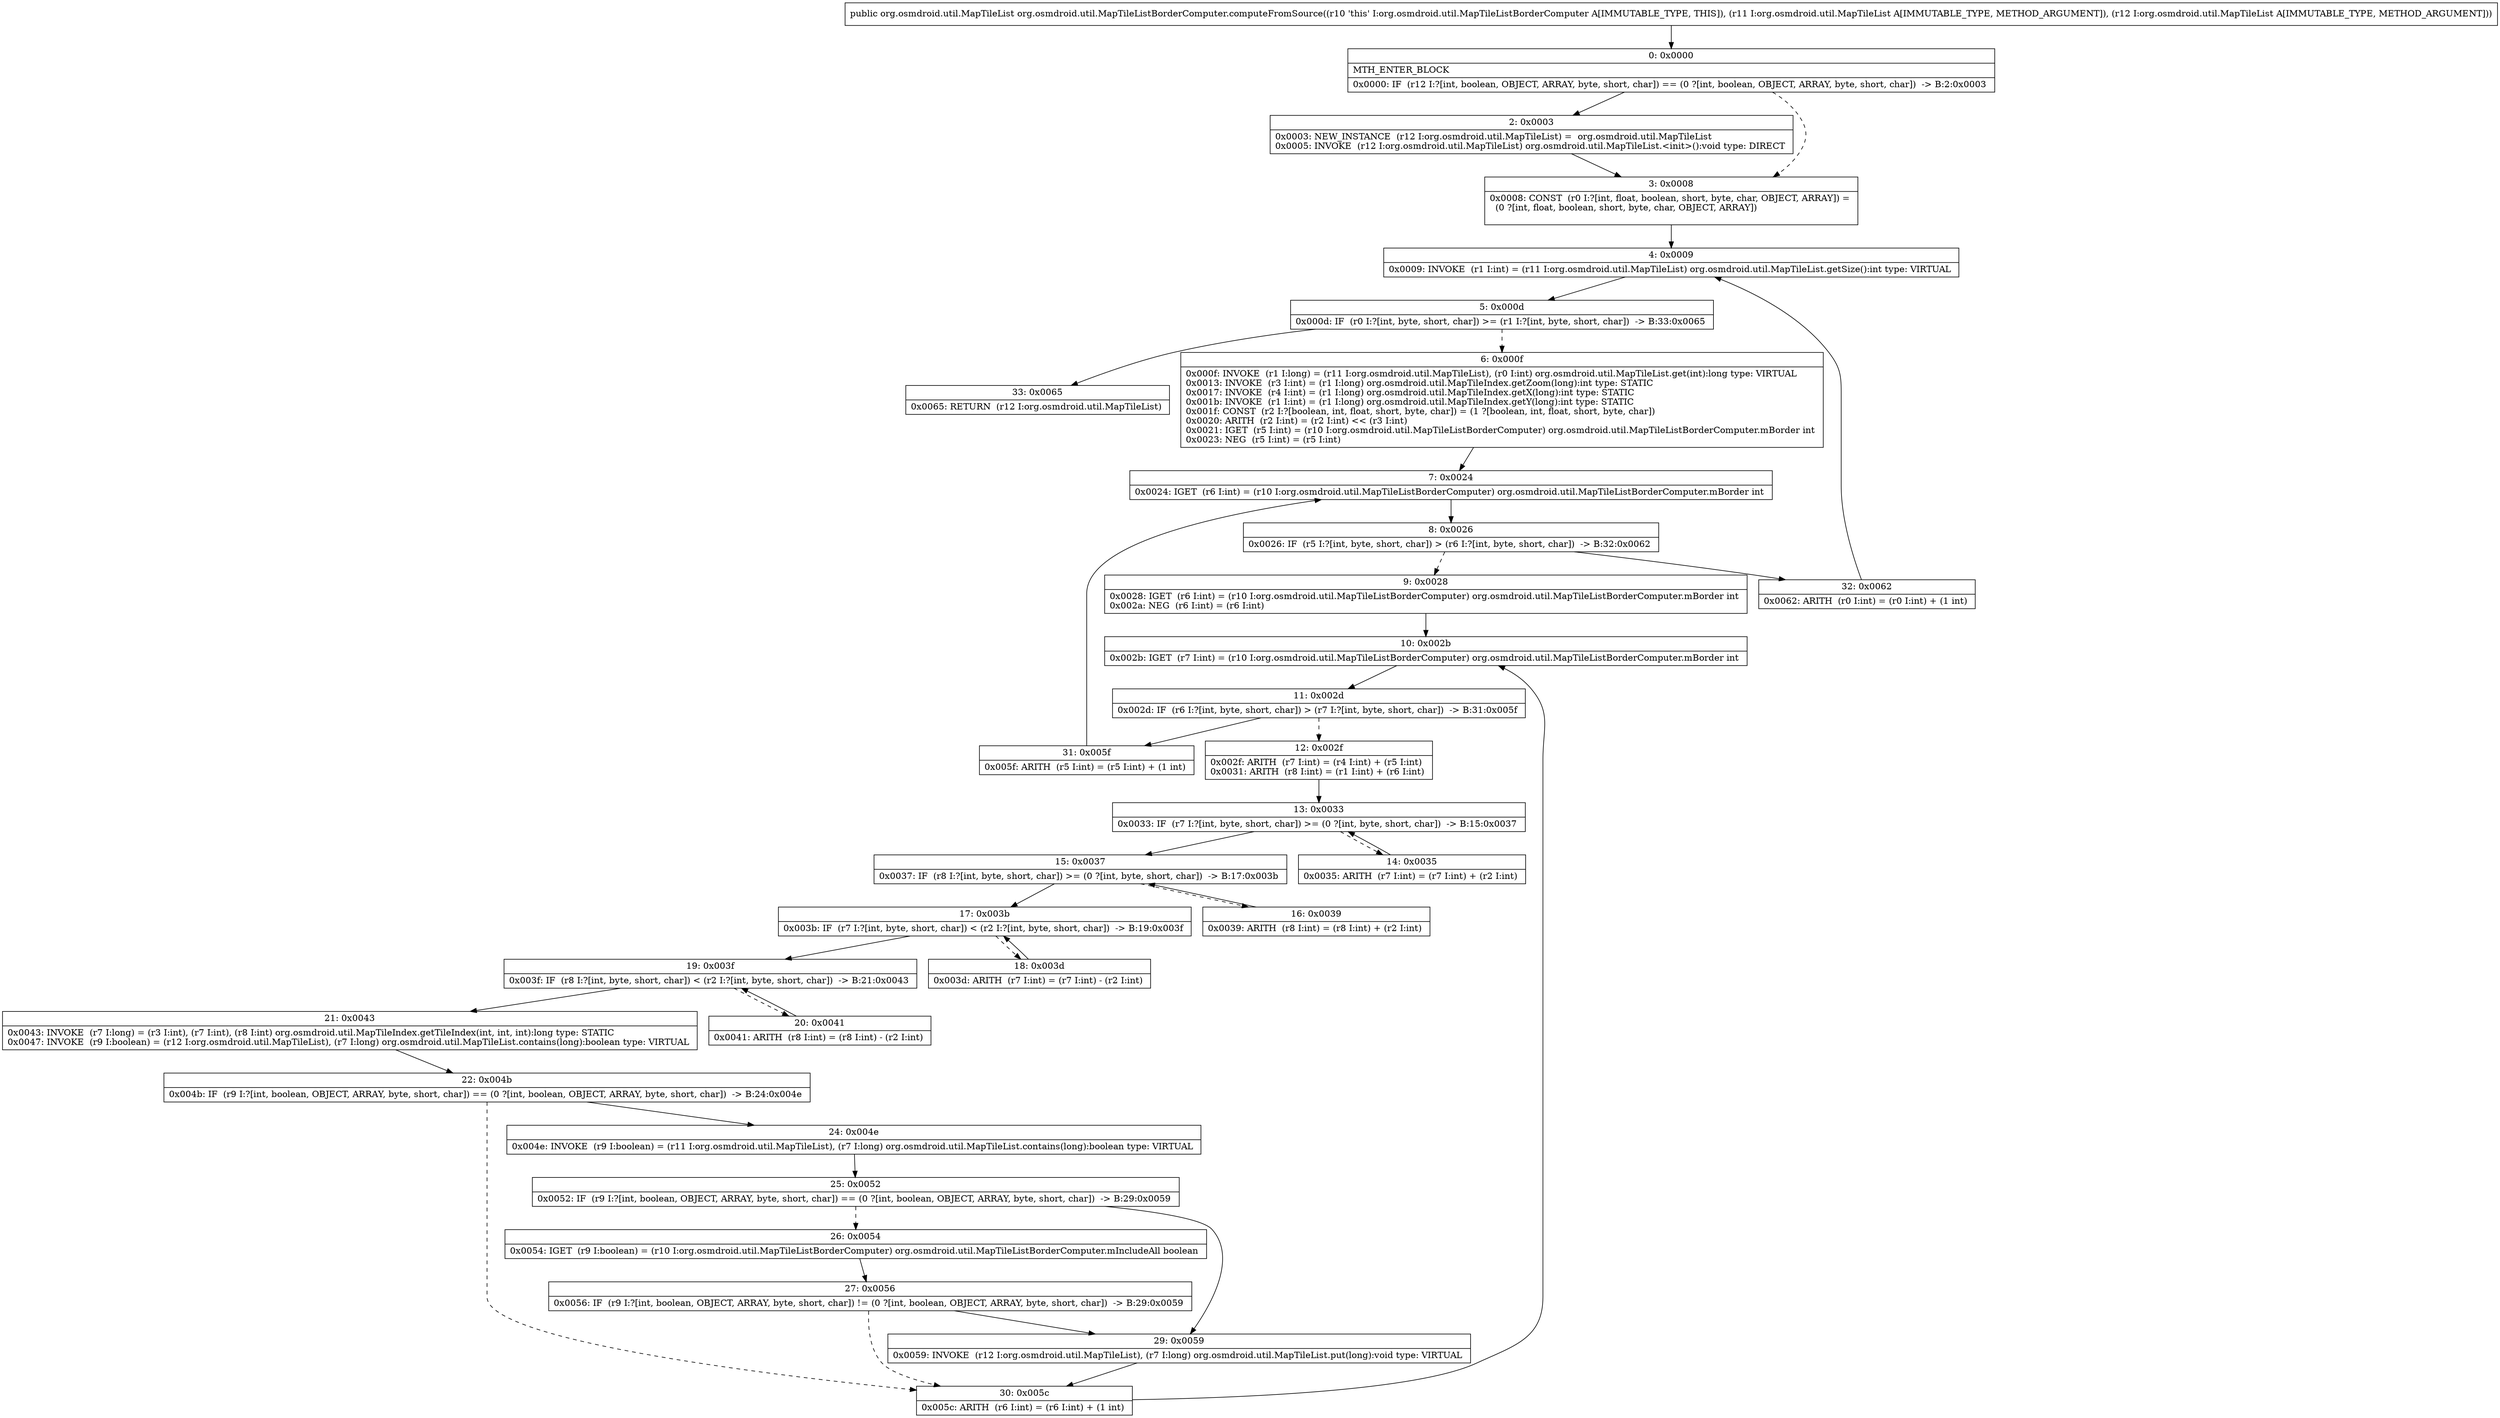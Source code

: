 digraph "CFG fororg.osmdroid.util.MapTileListBorderComputer.computeFromSource(Lorg\/osmdroid\/util\/MapTileList;Lorg\/osmdroid\/util\/MapTileList;)Lorg\/osmdroid\/util\/MapTileList;" {
Node_0 [shape=record,label="{0\:\ 0x0000|MTH_ENTER_BLOCK\l|0x0000: IF  (r12 I:?[int, boolean, OBJECT, ARRAY, byte, short, char]) == (0 ?[int, boolean, OBJECT, ARRAY, byte, short, char])  \-\> B:2:0x0003 \l}"];
Node_2 [shape=record,label="{2\:\ 0x0003|0x0003: NEW_INSTANCE  (r12 I:org.osmdroid.util.MapTileList) =  org.osmdroid.util.MapTileList \l0x0005: INVOKE  (r12 I:org.osmdroid.util.MapTileList) org.osmdroid.util.MapTileList.\<init\>():void type: DIRECT \l}"];
Node_3 [shape=record,label="{3\:\ 0x0008|0x0008: CONST  (r0 I:?[int, float, boolean, short, byte, char, OBJECT, ARRAY]) = \l  (0 ?[int, float, boolean, short, byte, char, OBJECT, ARRAY])\l \l}"];
Node_4 [shape=record,label="{4\:\ 0x0009|0x0009: INVOKE  (r1 I:int) = (r11 I:org.osmdroid.util.MapTileList) org.osmdroid.util.MapTileList.getSize():int type: VIRTUAL \l}"];
Node_5 [shape=record,label="{5\:\ 0x000d|0x000d: IF  (r0 I:?[int, byte, short, char]) \>= (r1 I:?[int, byte, short, char])  \-\> B:33:0x0065 \l}"];
Node_6 [shape=record,label="{6\:\ 0x000f|0x000f: INVOKE  (r1 I:long) = (r11 I:org.osmdroid.util.MapTileList), (r0 I:int) org.osmdroid.util.MapTileList.get(int):long type: VIRTUAL \l0x0013: INVOKE  (r3 I:int) = (r1 I:long) org.osmdroid.util.MapTileIndex.getZoom(long):int type: STATIC \l0x0017: INVOKE  (r4 I:int) = (r1 I:long) org.osmdroid.util.MapTileIndex.getX(long):int type: STATIC \l0x001b: INVOKE  (r1 I:int) = (r1 I:long) org.osmdroid.util.MapTileIndex.getY(long):int type: STATIC \l0x001f: CONST  (r2 I:?[boolean, int, float, short, byte, char]) = (1 ?[boolean, int, float, short, byte, char]) \l0x0020: ARITH  (r2 I:int) = (r2 I:int) \<\< (r3 I:int) \l0x0021: IGET  (r5 I:int) = (r10 I:org.osmdroid.util.MapTileListBorderComputer) org.osmdroid.util.MapTileListBorderComputer.mBorder int \l0x0023: NEG  (r5 I:int) = (r5 I:int) \l}"];
Node_7 [shape=record,label="{7\:\ 0x0024|0x0024: IGET  (r6 I:int) = (r10 I:org.osmdroid.util.MapTileListBorderComputer) org.osmdroid.util.MapTileListBorderComputer.mBorder int \l}"];
Node_8 [shape=record,label="{8\:\ 0x0026|0x0026: IF  (r5 I:?[int, byte, short, char]) \> (r6 I:?[int, byte, short, char])  \-\> B:32:0x0062 \l}"];
Node_9 [shape=record,label="{9\:\ 0x0028|0x0028: IGET  (r6 I:int) = (r10 I:org.osmdroid.util.MapTileListBorderComputer) org.osmdroid.util.MapTileListBorderComputer.mBorder int \l0x002a: NEG  (r6 I:int) = (r6 I:int) \l}"];
Node_10 [shape=record,label="{10\:\ 0x002b|0x002b: IGET  (r7 I:int) = (r10 I:org.osmdroid.util.MapTileListBorderComputer) org.osmdroid.util.MapTileListBorderComputer.mBorder int \l}"];
Node_11 [shape=record,label="{11\:\ 0x002d|0x002d: IF  (r6 I:?[int, byte, short, char]) \> (r7 I:?[int, byte, short, char])  \-\> B:31:0x005f \l}"];
Node_12 [shape=record,label="{12\:\ 0x002f|0x002f: ARITH  (r7 I:int) = (r4 I:int) + (r5 I:int) \l0x0031: ARITH  (r8 I:int) = (r1 I:int) + (r6 I:int) \l}"];
Node_13 [shape=record,label="{13\:\ 0x0033|0x0033: IF  (r7 I:?[int, byte, short, char]) \>= (0 ?[int, byte, short, char])  \-\> B:15:0x0037 \l}"];
Node_14 [shape=record,label="{14\:\ 0x0035|0x0035: ARITH  (r7 I:int) = (r7 I:int) + (r2 I:int) \l}"];
Node_15 [shape=record,label="{15\:\ 0x0037|0x0037: IF  (r8 I:?[int, byte, short, char]) \>= (0 ?[int, byte, short, char])  \-\> B:17:0x003b \l}"];
Node_16 [shape=record,label="{16\:\ 0x0039|0x0039: ARITH  (r8 I:int) = (r8 I:int) + (r2 I:int) \l}"];
Node_17 [shape=record,label="{17\:\ 0x003b|0x003b: IF  (r7 I:?[int, byte, short, char]) \< (r2 I:?[int, byte, short, char])  \-\> B:19:0x003f \l}"];
Node_18 [shape=record,label="{18\:\ 0x003d|0x003d: ARITH  (r7 I:int) = (r7 I:int) \- (r2 I:int) \l}"];
Node_19 [shape=record,label="{19\:\ 0x003f|0x003f: IF  (r8 I:?[int, byte, short, char]) \< (r2 I:?[int, byte, short, char])  \-\> B:21:0x0043 \l}"];
Node_20 [shape=record,label="{20\:\ 0x0041|0x0041: ARITH  (r8 I:int) = (r8 I:int) \- (r2 I:int) \l}"];
Node_21 [shape=record,label="{21\:\ 0x0043|0x0043: INVOKE  (r7 I:long) = (r3 I:int), (r7 I:int), (r8 I:int) org.osmdroid.util.MapTileIndex.getTileIndex(int, int, int):long type: STATIC \l0x0047: INVOKE  (r9 I:boolean) = (r12 I:org.osmdroid.util.MapTileList), (r7 I:long) org.osmdroid.util.MapTileList.contains(long):boolean type: VIRTUAL \l}"];
Node_22 [shape=record,label="{22\:\ 0x004b|0x004b: IF  (r9 I:?[int, boolean, OBJECT, ARRAY, byte, short, char]) == (0 ?[int, boolean, OBJECT, ARRAY, byte, short, char])  \-\> B:24:0x004e \l}"];
Node_24 [shape=record,label="{24\:\ 0x004e|0x004e: INVOKE  (r9 I:boolean) = (r11 I:org.osmdroid.util.MapTileList), (r7 I:long) org.osmdroid.util.MapTileList.contains(long):boolean type: VIRTUAL \l}"];
Node_25 [shape=record,label="{25\:\ 0x0052|0x0052: IF  (r9 I:?[int, boolean, OBJECT, ARRAY, byte, short, char]) == (0 ?[int, boolean, OBJECT, ARRAY, byte, short, char])  \-\> B:29:0x0059 \l}"];
Node_26 [shape=record,label="{26\:\ 0x0054|0x0054: IGET  (r9 I:boolean) = (r10 I:org.osmdroid.util.MapTileListBorderComputer) org.osmdroid.util.MapTileListBorderComputer.mIncludeAll boolean \l}"];
Node_27 [shape=record,label="{27\:\ 0x0056|0x0056: IF  (r9 I:?[int, boolean, OBJECT, ARRAY, byte, short, char]) != (0 ?[int, boolean, OBJECT, ARRAY, byte, short, char])  \-\> B:29:0x0059 \l}"];
Node_29 [shape=record,label="{29\:\ 0x0059|0x0059: INVOKE  (r12 I:org.osmdroid.util.MapTileList), (r7 I:long) org.osmdroid.util.MapTileList.put(long):void type: VIRTUAL \l}"];
Node_30 [shape=record,label="{30\:\ 0x005c|0x005c: ARITH  (r6 I:int) = (r6 I:int) + (1 int) \l}"];
Node_31 [shape=record,label="{31\:\ 0x005f|0x005f: ARITH  (r5 I:int) = (r5 I:int) + (1 int) \l}"];
Node_32 [shape=record,label="{32\:\ 0x0062|0x0062: ARITH  (r0 I:int) = (r0 I:int) + (1 int) \l}"];
Node_33 [shape=record,label="{33\:\ 0x0065|0x0065: RETURN  (r12 I:org.osmdroid.util.MapTileList) \l}"];
MethodNode[shape=record,label="{public org.osmdroid.util.MapTileList org.osmdroid.util.MapTileListBorderComputer.computeFromSource((r10 'this' I:org.osmdroid.util.MapTileListBorderComputer A[IMMUTABLE_TYPE, THIS]), (r11 I:org.osmdroid.util.MapTileList A[IMMUTABLE_TYPE, METHOD_ARGUMENT]), (r12 I:org.osmdroid.util.MapTileList A[IMMUTABLE_TYPE, METHOD_ARGUMENT])) }"];
MethodNode -> Node_0;
Node_0 -> Node_2;
Node_0 -> Node_3[style=dashed];
Node_2 -> Node_3;
Node_3 -> Node_4;
Node_4 -> Node_5;
Node_5 -> Node_6[style=dashed];
Node_5 -> Node_33;
Node_6 -> Node_7;
Node_7 -> Node_8;
Node_8 -> Node_9[style=dashed];
Node_8 -> Node_32;
Node_9 -> Node_10;
Node_10 -> Node_11;
Node_11 -> Node_12[style=dashed];
Node_11 -> Node_31;
Node_12 -> Node_13;
Node_13 -> Node_14[style=dashed];
Node_13 -> Node_15;
Node_14 -> Node_13;
Node_15 -> Node_16[style=dashed];
Node_15 -> Node_17;
Node_16 -> Node_15;
Node_17 -> Node_18[style=dashed];
Node_17 -> Node_19;
Node_18 -> Node_17;
Node_19 -> Node_20[style=dashed];
Node_19 -> Node_21;
Node_20 -> Node_19;
Node_21 -> Node_22;
Node_22 -> Node_24;
Node_22 -> Node_30[style=dashed];
Node_24 -> Node_25;
Node_25 -> Node_26[style=dashed];
Node_25 -> Node_29;
Node_26 -> Node_27;
Node_27 -> Node_29;
Node_27 -> Node_30[style=dashed];
Node_29 -> Node_30;
Node_30 -> Node_10;
Node_31 -> Node_7;
Node_32 -> Node_4;
}

